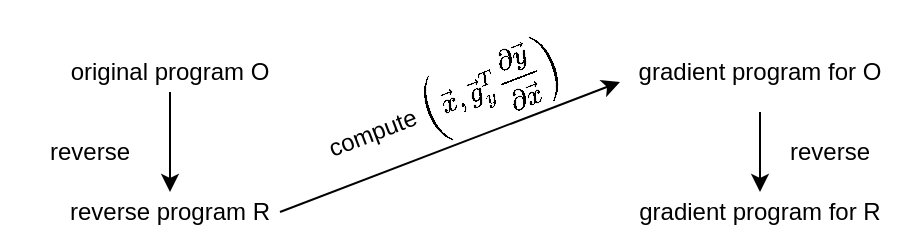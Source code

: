 <mxfile version="13.9.5" type="device"><diagram id="8Q5y2Wx4ULXmRXAHIASI" name="Page-1"><mxGraphModel dx="948" dy="560" grid="1" gridSize="10" guides="1" tooltips="1" connect="1" arrows="1" fold="1" page="1" pageScale="1" pageWidth="500" pageHeight="150" math="1" shadow="0"><root><mxCell id="0"/><mxCell id="1" parent="0"/><mxCell id="TolDaSwCcdevtxwzgYZi-1" value="original program O" style="text;html=1;strokeColor=none;fillColor=none;align=center;verticalAlign=middle;whiteSpace=wrap;rounded=0;" parent="1" vertex="1"><mxGeometry x="55" y="30" width="110" height="20" as="geometry"/></mxCell><mxCell id="TolDaSwCcdevtxwzgYZi-2" value="reverse program R" style="text;html=1;strokeColor=none;fillColor=none;align=center;verticalAlign=middle;whiteSpace=wrap;rounded=0;" parent="1" vertex="1"><mxGeometry x="55" y="100" width="110" height="20" as="geometry"/></mxCell><mxCell id="TolDaSwCcdevtxwzgYZi-5" value="gradient program for R" style="text;html=1;strokeColor=none;fillColor=none;align=center;verticalAlign=middle;whiteSpace=wrap;rounded=0;" parent="1" vertex="1"><mxGeometry x="335" y="100" width="140" height="20" as="geometry"/></mxCell><mxCell id="TolDaSwCcdevtxwzgYZi-6" value="compute `(\vec x, \vec g_y^T&lt;br&gt;\frac{\partial \vec y}{\partial \vec x} )`" style="text;html=1;strokeColor=none;fillColor=none;align=center;verticalAlign=middle;whiteSpace=wrap;rounded=0;rotation=339;" parent="1" vertex="1"><mxGeometry x="177" y="46" width="140" height="20" as="geometry"/></mxCell><mxCell id="TolDaSwCcdevtxwzgYZi-8" value="" style="endArrow=classic;html=1;exitX=0.5;exitY=1;exitDx=0;exitDy=0;" parent="1" source="TolDaSwCcdevtxwzgYZi-1" target="TolDaSwCcdevtxwzgYZi-2" edge="1"><mxGeometry width="50" height="50" relative="1" as="geometry"><mxPoint x="355" y="220" as="sourcePoint"/><mxPoint x="405" y="170" as="targetPoint"/></mxGeometry></mxCell><mxCell id="TolDaSwCcdevtxwzgYZi-9" value="" style="endArrow=none;html=1;endFill=0;startArrow=classic;startFill=1;" parent="1" source="TolDaSwCcdevtxwzgYZi-5" edge="1"><mxGeometry width="50" height="50" relative="1" as="geometry"><mxPoint x="20" y="60" as="sourcePoint"/><mxPoint x="405" y="60" as="targetPoint"/></mxGeometry></mxCell><mxCell id="TolDaSwCcdevtxwzgYZi-10" value="reverse" style="text;html=1;strokeColor=none;fillColor=none;align=center;verticalAlign=middle;whiteSpace=wrap;rounded=0;" parent="1" vertex="1"><mxGeometry x="25" y="70" width="90" height="20" as="geometry"/></mxCell><mxCell id="TolDaSwCcdevtxwzgYZi-11" value="reverse" style="text;html=1;strokeColor=none;fillColor=none;align=center;verticalAlign=middle;whiteSpace=wrap;rounded=0;" parent="1" vertex="1"><mxGeometry x="405" y="70" width="70" height="20" as="geometry"/></mxCell><mxCell id="D9r6deT9eMH0RAqYIVim-2" value="gradient program for O" style="text;html=1;strokeColor=none;fillColor=none;align=center;verticalAlign=middle;whiteSpace=wrap;rounded=0;" vertex="1" parent="1"><mxGeometry x="335" y="30" width="140" height="20" as="geometry"/></mxCell><mxCell id="D9r6deT9eMH0RAqYIVim-3" value="" style="endArrow=classic;html=1;fontFamily=Lucida Console;exitX=1;exitY=0.5;exitDx=0;exitDy=0;entryX=0;entryY=0.75;entryDx=0;entryDy=0;" edge="1" parent="1" source="TolDaSwCcdevtxwzgYZi-2" target="D9r6deT9eMH0RAqYIVim-2"><mxGeometry width="50" height="50" relative="1" as="geometry"><mxPoint x="165" y="110" as="sourcePoint"/><mxPoint x="390" y="40" as="targetPoint"/></mxGeometry></mxCell></root></mxGraphModel></diagram></mxfile>